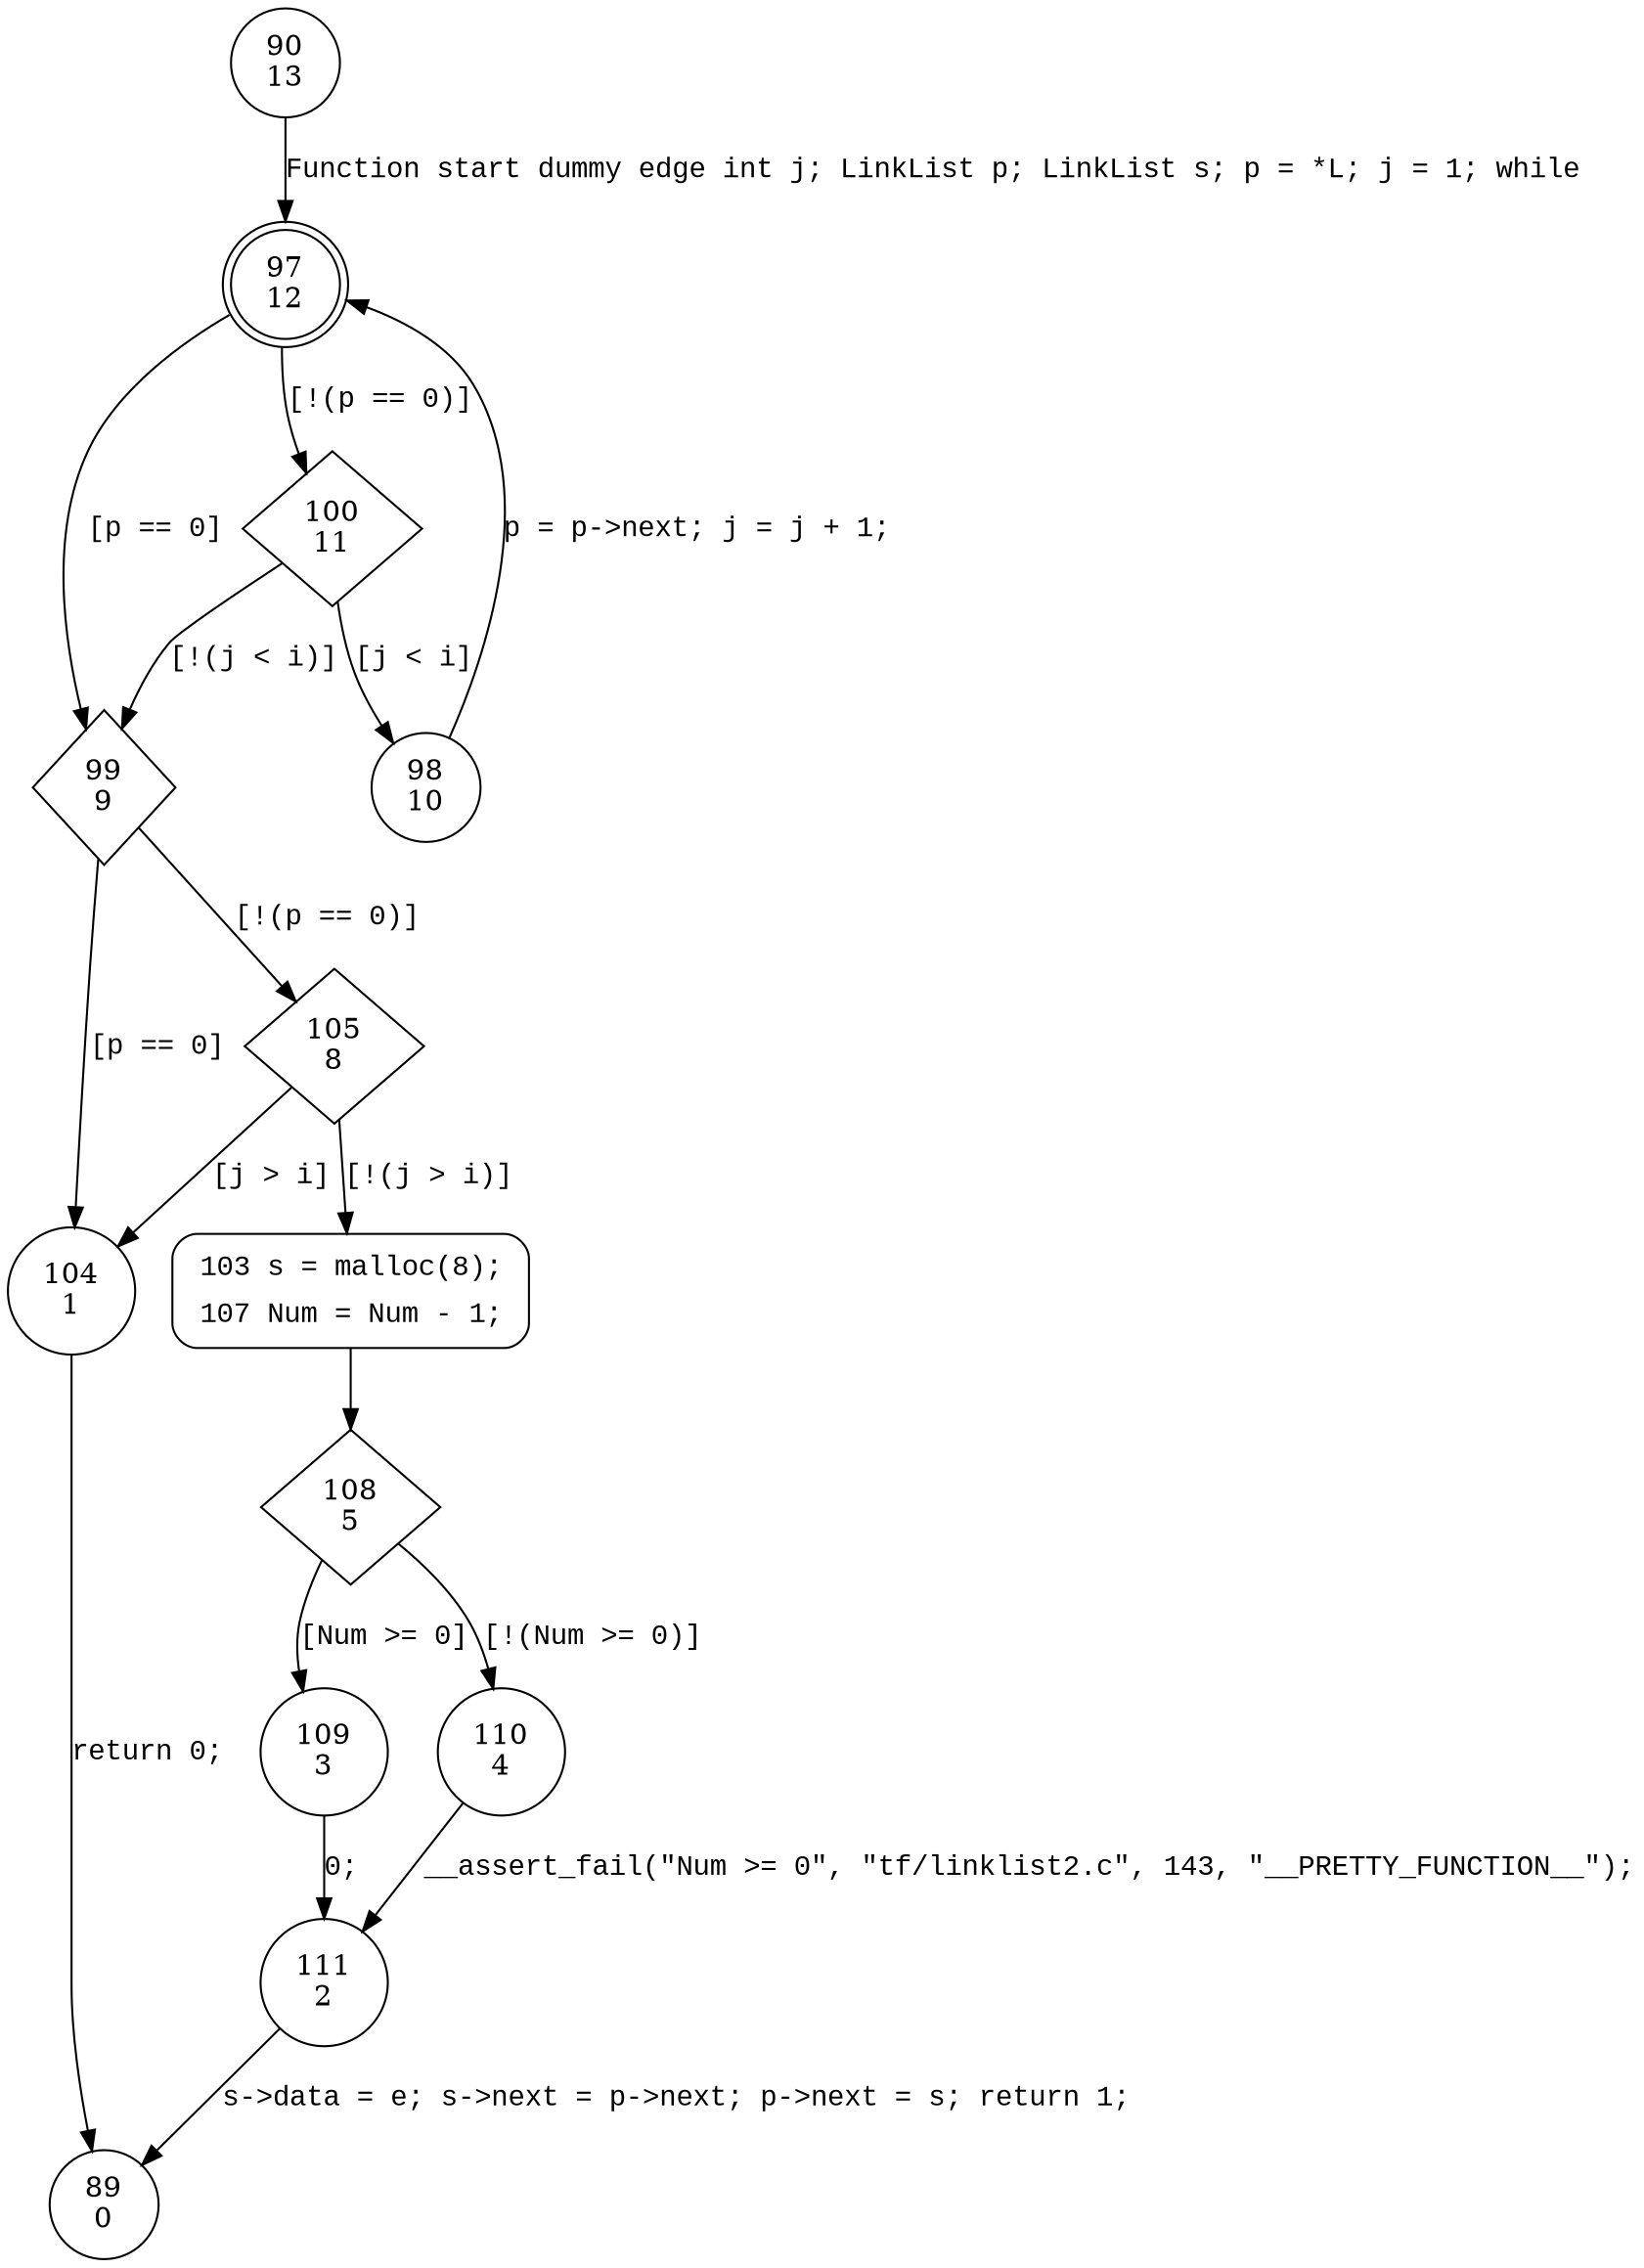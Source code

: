 digraph ListInsert {
90 [shape="circle" label="90\n13"]
97 [shape="doublecircle" label="97\n12"]
99 [shape="diamond" label="99\n9"]
100 [shape="diamond" label="100\n11"]
98 [shape="circle" label="98\n10"]
104 [shape="circle" label="104\n1"]
105 [shape="diamond" label="105\n8"]
103 [shape="circle" label="103\n7"]
108 [shape="diamond" label="108\n5"]
109 [shape="circle" label="109\n3"]
110 [shape="circle" label="110\n4"]
111 [shape="circle" label="111\n2"]
89 [shape="circle" label="89\n0"]
103 [style="filled,bold" penwidth="1" fillcolor="white" fontname="Courier New" shape="Mrecord" label=<<table border="0" cellborder="0" cellpadding="3" bgcolor="white"><tr><td align="right">103</td><td align="left">s = malloc(8);</td></tr><tr><td align="right">107</td><td align="left">Num = Num - 1;</td></tr></table>>]
103 -> 108[label=""]
90 -> 97 [label="Function start dummy edge int j; LinkList p; LinkList s; p = *L; j = 1; while" fontname="Courier New"]
97 -> 99 [label="[p == 0]" fontname="Courier New"]
97 -> 100 [label="[!(p == 0)]" fontname="Courier New"]
100 -> 98 [label="[j < i]" fontname="Courier New"]
100 -> 99 [label="[!(j < i)]" fontname="Courier New"]
99 -> 104 [label="[p == 0]" fontname="Courier New"]
99 -> 105 [label="[!(p == 0)]" fontname="Courier New"]
105 -> 104 [label="[j > i]" fontname="Courier New"]
105 -> 103 [label="[!(j > i)]" fontname="Courier New"]
108 -> 109 [label="[Num >= 0]" fontname="Courier New"]
108 -> 110 [label="[!(Num >= 0)]" fontname="Courier New"]
111 -> 89 [label="s->data = e; s->next = p->next; p->next = s; return 1;" fontname="Courier New"]
104 -> 89 [label="return 0;" fontname="Courier New"]
110 -> 111 [label="__assert_fail(\"Num >= 0\", \"tf/linklist2.c\", 143, \"__PRETTY_FUNCTION__\");" fontname="Courier New"]
109 -> 111 [label="0;" fontname="Courier New"]
98 -> 97 [label="p = p->next; j = j + 1; " fontname="Courier New"]
}